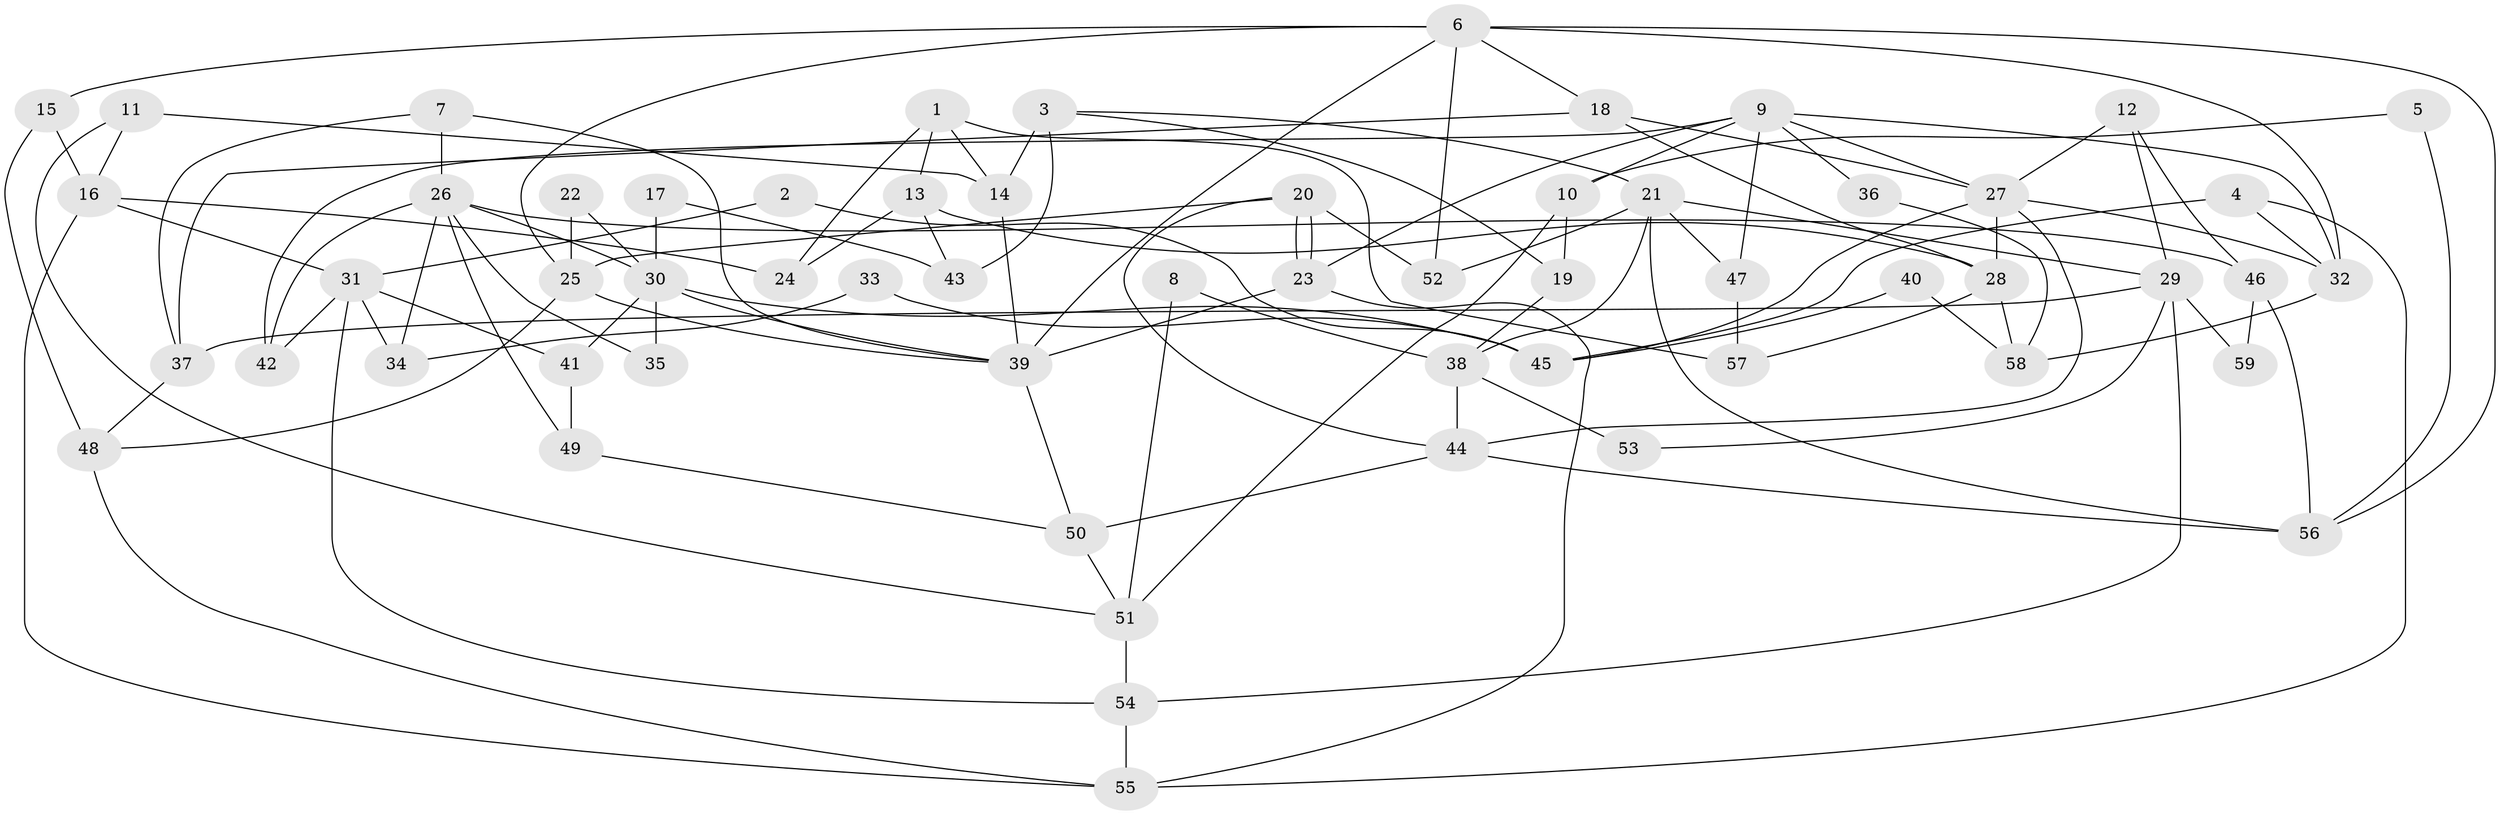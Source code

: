 // coarse degree distribution, {4: 0.16666666666666666, 5: 0.125, 7: 0.20833333333333334, 2: 0.125, 8: 0.041666666666666664, 10: 0.041666666666666664, 9: 0.041666666666666664, 3: 0.125, 6: 0.125}
// Generated by graph-tools (version 1.1) at 2025/37/03/04/25 23:37:13]
// undirected, 59 vertices, 118 edges
graph export_dot {
  node [color=gray90,style=filled];
  1;
  2;
  3;
  4;
  5;
  6;
  7;
  8;
  9;
  10;
  11;
  12;
  13;
  14;
  15;
  16;
  17;
  18;
  19;
  20;
  21;
  22;
  23;
  24;
  25;
  26;
  27;
  28;
  29;
  30;
  31;
  32;
  33;
  34;
  35;
  36;
  37;
  38;
  39;
  40;
  41;
  42;
  43;
  44;
  45;
  46;
  47;
  48;
  49;
  50;
  51;
  52;
  53;
  54;
  55;
  56;
  57;
  58;
  59;
  1 -- 14;
  1 -- 57;
  1 -- 13;
  1 -- 24;
  2 -- 45;
  2 -- 31;
  3 -- 21;
  3 -- 19;
  3 -- 14;
  3 -- 43;
  4 -- 32;
  4 -- 55;
  4 -- 45;
  5 -- 56;
  5 -- 10;
  6 -- 18;
  6 -- 39;
  6 -- 15;
  6 -- 25;
  6 -- 32;
  6 -- 52;
  6 -- 56;
  7 -- 26;
  7 -- 37;
  7 -- 39;
  8 -- 38;
  8 -- 51;
  9 -- 27;
  9 -- 32;
  9 -- 10;
  9 -- 23;
  9 -- 36;
  9 -- 42;
  9 -- 47;
  10 -- 51;
  10 -- 19;
  11 -- 14;
  11 -- 16;
  11 -- 51;
  12 -- 27;
  12 -- 29;
  12 -- 46;
  13 -- 24;
  13 -- 28;
  13 -- 43;
  14 -- 39;
  15 -- 48;
  15 -- 16;
  16 -- 55;
  16 -- 24;
  16 -- 31;
  17 -- 43;
  17 -- 30;
  18 -- 27;
  18 -- 37;
  18 -- 28;
  19 -- 38;
  20 -- 23;
  20 -- 23;
  20 -- 25;
  20 -- 44;
  20 -- 52;
  21 -- 52;
  21 -- 56;
  21 -- 29;
  21 -- 38;
  21 -- 47;
  22 -- 30;
  22 -- 25;
  23 -- 39;
  23 -- 55;
  25 -- 39;
  25 -- 48;
  26 -- 30;
  26 -- 42;
  26 -- 34;
  26 -- 35;
  26 -- 46;
  26 -- 49;
  27 -- 44;
  27 -- 28;
  27 -- 32;
  27 -- 45;
  28 -- 57;
  28 -- 58;
  29 -- 54;
  29 -- 37;
  29 -- 53;
  29 -- 59;
  30 -- 39;
  30 -- 45;
  30 -- 35;
  30 -- 41;
  31 -- 41;
  31 -- 34;
  31 -- 42;
  31 -- 54;
  32 -- 58;
  33 -- 45;
  33 -- 34;
  36 -- 58;
  37 -- 48;
  38 -- 44;
  38 -- 53;
  39 -- 50;
  40 -- 58;
  40 -- 45;
  41 -- 49;
  44 -- 56;
  44 -- 50;
  46 -- 56;
  46 -- 59;
  47 -- 57;
  48 -- 55;
  49 -- 50;
  50 -- 51;
  51 -- 54;
  54 -- 55;
}
